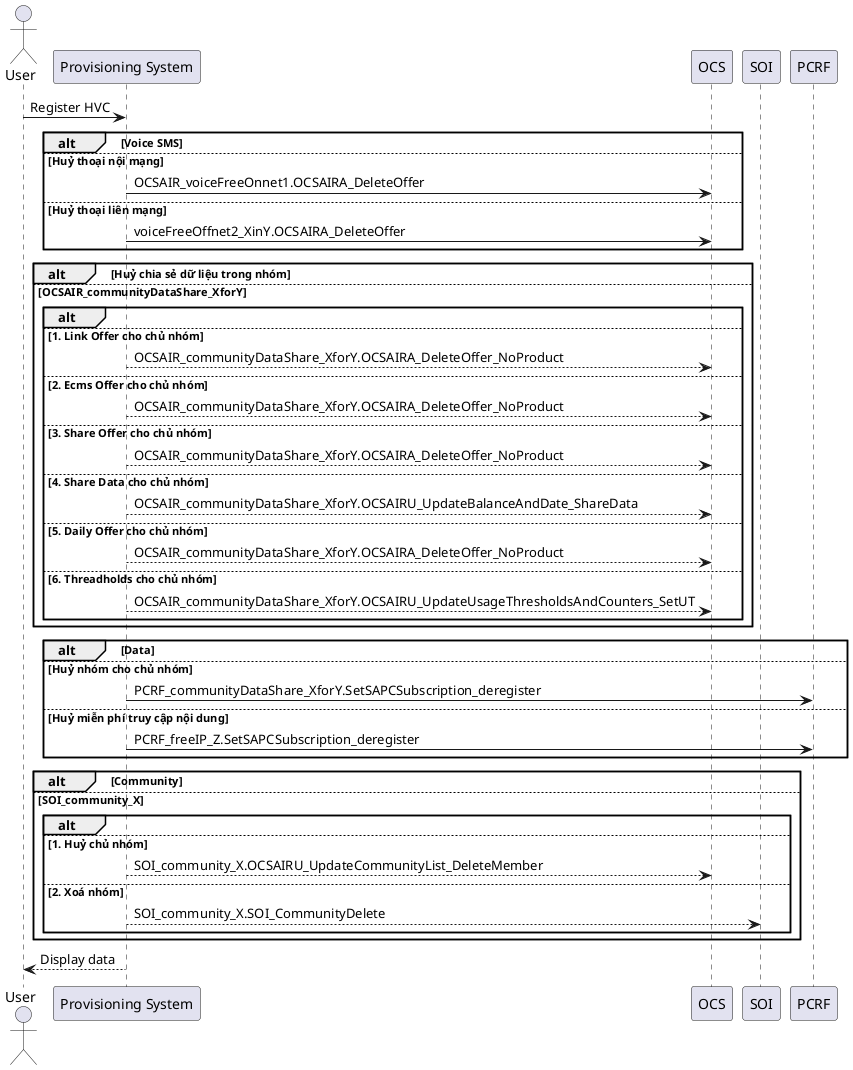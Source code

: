 @startuml
actor User
participant "Provisioning System" as pro
participant "OCS" as ocs
participant "SOI" as soi
participant "PCRF" as pcrf

User -> pro: Register HVC

alt Voice SMS
else Huỷ thoại nội mạng
pro -> ocs: OCSAIR_voiceFreeOnnet1.OCSAIRA_DeleteOffer
else Huỷ thoại liên mạng
pro -> ocs: voiceFreeOffnet2_XinY.OCSAIRA_DeleteOffer
end

alt Huỷ chia sẻ dữ liệu trong nhóm
else OCSAIR_communityDataShare_XforY
    alt
        else 1. Link Offer cho chủ nhóm
            pro -->ocs: OCSAIR_communityDataShare_XforY.OCSAIRA_DeleteOffer_NoProduct
        else 2. Ecms Offer cho chủ nhóm
                pro -->ocs: OCSAIR_communityDataShare_XforY.OCSAIRA_DeleteOffer_NoProduct
        else 3. Share Offer cho chủ nhóm
            pro -->ocs: OCSAIR_communityDataShare_XforY.OCSAIRA_DeleteOffer_NoProduct
        else 4. Share Data cho chủ nhóm
                pro -->ocs: OCSAIR_communityDataShare_XforY.OCSAIRU_UpdateBalanceAndDate_ShareData
        else 5. Daily Offer cho chủ nhóm
            pro -->ocs: OCSAIR_communityDataShare_XforY.OCSAIRA_DeleteOffer_NoProduct
        else 6. Threadholds cho chủ nhóm
                pro -->ocs: OCSAIR_communityDataShare_XforY.OCSAIRU_UpdateUsageThresholdsAndCounters_SetUT
    end
end

alt Data
else Huỷ nhóm cho chủ nhóm
pro -> pcrf: PCRF_communityDataShare_XforY.SetSAPCSubscription_deregister
else Huỷ miễn phí truy cập nội dung
    pro -> pcrf: PCRF_freeIP_Z.SetSAPCSubscription_deregister
end
alt Community
    else SOI_community_X
    alt
        else 1. Huỷ chủ nhóm
            pro -->ocs: SOI_community_X.OCSAIRU_UpdateCommunityList_DeleteMember
        else 2. Xoá nhóm
            pro -->soi: SOI_community_X.SOI_CommunityDelete

    end
end
pro --> User: Display data
@enduml
